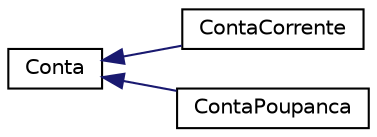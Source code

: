 digraph "Gráfico de Hierarquia de Classes"
{
  edge [fontname="Helvetica",fontsize="10",labelfontname="Helvetica",labelfontsize="10"];
  node [fontname="Helvetica",fontsize="10",shape=record];
  rankdir="LR";
  Node1 [label="Conta",height=0.2,width=0.4,color="black", fillcolor="white", style="filled",URL="$classConta.html"];
  Node1 -> Node2 [dir="back",color="midnightblue",fontsize="10",style="solid",fontname="Helvetica"];
  Node2 [label="ContaCorrente",height=0.2,width=0.4,color="black", fillcolor="white", style="filled",URL="$classContaCorrente.html"];
  Node1 -> Node3 [dir="back",color="midnightblue",fontsize="10",style="solid",fontname="Helvetica"];
  Node3 [label="ContaPoupanca",height=0.2,width=0.4,color="black", fillcolor="white", style="filled",URL="$classContaPoupanca.html"];
}
